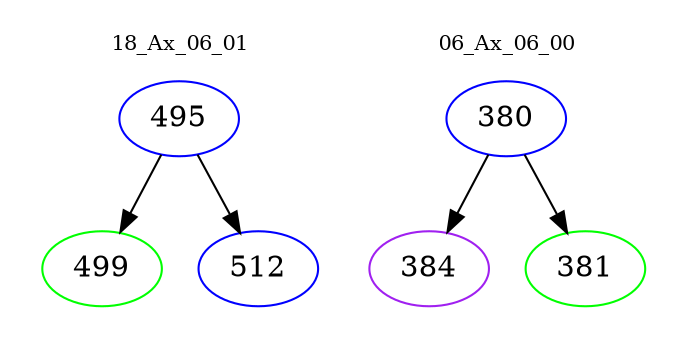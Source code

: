 digraph{
subgraph cluster_0 {
color = white
label = "18_Ax_06_01";
fontsize=10;
T0_495 [label="495", color="blue"]
T0_495 -> T0_499 [color="black"]
T0_499 [label="499", color="green"]
T0_495 -> T0_512 [color="black"]
T0_512 [label="512", color="blue"]
}
subgraph cluster_1 {
color = white
label = "06_Ax_06_00";
fontsize=10;
T1_380 [label="380", color="blue"]
T1_380 -> T1_384 [color="black"]
T1_384 [label="384", color="purple"]
T1_380 -> T1_381 [color="black"]
T1_381 [label="381", color="green"]
}
}
